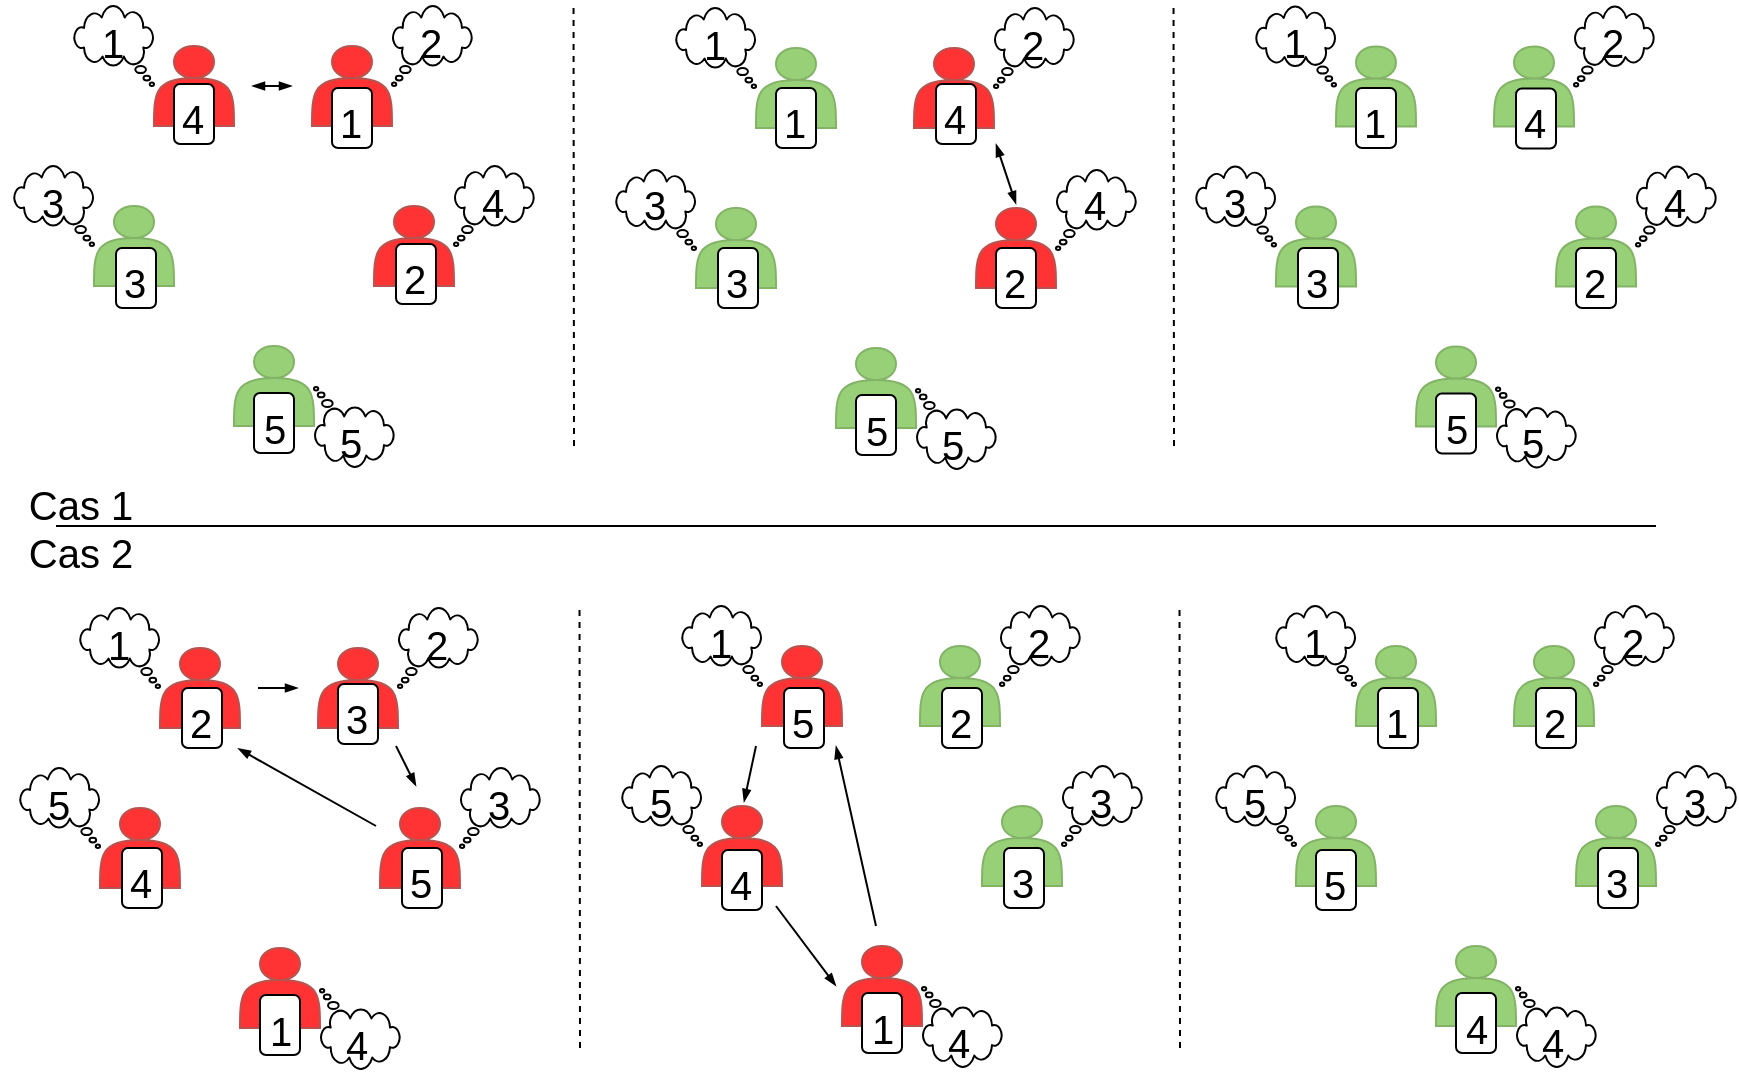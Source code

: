 <mxfile version="21.1.2" type="device">
  <diagram name="Page-1" id="ik5RRp6DC9YA5FKIOGa2">
    <mxGraphModel dx="989" dy="547" grid="1" gridSize="10" guides="1" tooltips="1" connect="1" arrows="1" fold="1" page="1" pageScale="1" pageWidth="827" pageHeight="1169" math="0" shadow="0">
      <root>
        <mxCell id="0" />
        <mxCell id="1" parent="0" />
        <mxCell id="0IdBzElZXlzrHOkdGmgd-1" value="" style="shape=actor;whiteSpace=wrap;html=1;fillColor=#FF3333;strokeColor=#b85450;" vertex="1" parent="1">
          <mxGeometry x="89" y="120" width="40" height="40" as="geometry" />
        </mxCell>
        <mxCell id="0IdBzElZXlzrHOkdGmgd-9" value="" style="whiteSpace=wrap;html=1;shape=mxgraph.basic.cloud_callout;flipH=1;" vertex="1" parent="1">
          <mxGeometry x="49" y="100" width="40" height="40" as="geometry" />
        </mxCell>
        <mxCell id="0IdBzElZXlzrHOkdGmgd-11" value="&lt;font style=&quot;font-size: 20px;&quot;&gt;1&lt;/font&gt;" style="text;html=1;align=center;verticalAlign=middle;resizable=0;points=[];autosize=1;strokeColor=none;fillColor=none;" vertex="1" parent="1">
          <mxGeometry x="53" y="98" width="30" height="40" as="geometry" />
        </mxCell>
        <mxCell id="0IdBzElZXlzrHOkdGmgd-12" value="" style="rounded=1;whiteSpace=wrap;html=1;" vertex="1" parent="1">
          <mxGeometry x="99" y="139" width="20" height="30" as="geometry" />
        </mxCell>
        <mxCell id="0IdBzElZXlzrHOkdGmgd-13" value="&lt;font style=&quot;font-size: 20px;&quot;&gt;4&lt;/font&gt;" style="text;html=1;align=center;verticalAlign=middle;resizable=0;points=[];autosize=1;strokeColor=none;fillColor=none;" vertex="1" parent="1">
          <mxGeometry x="93" y="136" width="30" height="40" as="geometry" />
        </mxCell>
        <mxCell id="0IdBzElZXlzrHOkdGmgd-14" value="" style="shape=actor;whiteSpace=wrap;html=1;fillColor=#97D077;strokeColor=#82b366;" vertex="1" parent="1">
          <mxGeometry x="59" y="200" width="40" height="40" as="geometry" />
        </mxCell>
        <mxCell id="0IdBzElZXlzrHOkdGmgd-15" value="" style="whiteSpace=wrap;html=1;shape=mxgraph.basic.cloud_callout;flipH=1;" vertex="1" parent="1">
          <mxGeometry x="19" y="180" width="40" height="40" as="geometry" />
        </mxCell>
        <mxCell id="0IdBzElZXlzrHOkdGmgd-16" value="&lt;font style=&quot;font-size: 20px;&quot;&gt;3&lt;/font&gt;" style="text;html=1;align=center;verticalAlign=middle;resizable=0;points=[];autosize=1;strokeColor=none;fillColor=none;" vertex="1" parent="1">
          <mxGeometry x="23" y="178" width="30" height="40" as="geometry" />
        </mxCell>
        <mxCell id="0IdBzElZXlzrHOkdGmgd-17" value="" style="rounded=1;whiteSpace=wrap;html=1;" vertex="1" parent="1">
          <mxGeometry x="70" y="221" width="20" height="30" as="geometry" />
        </mxCell>
        <mxCell id="0IdBzElZXlzrHOkdGmgd-18" value="&lt;font style=&quot;font-size: 20px;&quot;&gt;3&lt;/font&gt;" style="text;html=1;align=center;verticalAlign=middle;resizable=0;points=[];autosize=1;strokeColor=none;fillColor=none;" vertex="1" parent="1">
          <mxGeometry x="64" y="218" width="30" height="40" as="geometry" />
        </mxCell>
        <mxCell id="0IdBzElZXlzrHOkdGmgd-19" value="" style="shape=actor;whiteSpace=wrap;html=1;flipH=0;fillColor=#FF3333;strokeColor=#b85450;" vertex="1" parent="1">
          <mxGeometry x="168" y="120" width="40" height="40" as="geometry" />
        </mxCell>
        <mxCell id="0IdBzElZXlzrHOkdGmgd-20" value="" style="whiteSpace=wrap;html=1;shape=mxgraph.basic.cloud_callout;flipH=0;" vertex="1" parent="1">
          <mxGeometry x="208" y="100" width="40" height="40" as="geometry" />
        </mxCell>
        <mxCell id="0IdBzElZXlzrHOkdGmgd-21" value="&lt;font style=&quot;font-size: 20px;&quot;&gt;2&lt;/font&gt;" style="text;html=1;align=center;verticalAlign=middle;resizable=0;points=[];autosize=1;strokeColor=none;fillColor=none;flipH=0;" vertex="1" parent="1">
          <mxGeometry x="212" y="98" width="30" height="40" as="geometry" />
        </mxCell>
        <mxCell id="0IdBzElZXlzrHOkdGmgd-22" value="" style="rounded=1;whiteSpace=wrap;html=1;flipH=0;" vertex="1" parent="1">
          <mxGeometry x="178" y="141" width="20" height="30" as="geometry" />
        </mxCell>
        <mxCell id="0IdBzElZXlzrHOkdGmgd-23" value="&lt;font style=&quot;font-size: 20px;&quot;&gt;1&lt;/font&gt;" style="text;html=1;align=center;verticalAlign=middle;resizable=0;points=[];autosize=1;strokeColor=none;fillColor=none;flipH=0;" vertex="1" parent="1">
          <mxGeometry x="172" y="138" width="30" height="40" as="geometry" />
        </mxCell>
        <mxCell id="0IdBzElZXlzrHOkdGmgd-24" value="" style="shape=actor;whiteSpace=wrap;html=1;flipH=0;fillColor=#FF3333;strokeColor=#b85450;" vertex="1" parent="1">
          <mxGeometry x="199" y="200" width="40" height="40" as="geometry" />
        </mxCell>
        <mxCell id="0IdBzElZXlzrHOkdGmgd-25" value="" style="whiteSpace=wrap;html=1;shape=mxgraph.basic.cloud_callout;flipH=0;" vertex="1" parent="1">
          <mxGeometry x="239" y="180" width="40" height="40" as="geometry" />
        </mxCell>
        <mxCell id="0IdBzElZXlzrHOkdGmgd-26" value="&lt;font style=&quot;font-size: 20px;&quot;&gt;4&lt;/font&gt;" style="text;html=1;align=center;verticalAlign=middle;resizable=0;points=[];autosize=1;strokeColor=none;fillColor=none;flipH=0;" vertex="1" parent="1">
          <mxGeometry x="243" y="178" width="30" height="40" as="geometry" />
        </mxCell>
        <mxCell id="0IdBzElZXlzrHOkdGmgd-27" value="" style="rounded=1;whiteSpace=wrap;html=1;flipH=0;" vertex="1" parent="1">
          <mxGeometry x="210" y="219" width="20" height="30" as="geometry" />
        </mxCell>
        <mxCell id="0IdBzElZXlzrHOkdGmgd-28" value="&lt;font style=&quot;font-size: 20px;&quot;&gt;2&lt;/font&gt;" style="text;html=1;align=center;verticalAlign=middle;resizable=0;points=[];autosize=1;strokeColor=none;fillColor=none;flipH=0;" vertex="1" parent="1">
          <mxGeometry x="204" y="216" width="30" height="40" as="geometry" />
        </mxCell>
        <mxCell id="0IdBzElZXlzrHOkdGmgd-51" value="" style="endArrow=blockThin;startArrow=blockThin;html=1;rounded=0;endFill=1;strokeWidth=1;startFill=1;jumpSize=6;startSize=4;endSize=4;" edge="1" parent="1">
          <mxGeometry width="50" height="50" relative="1" as="geometry">
            <mxPoint x="138" y="140" as="sourcePoint" />
            <mxPoint x="158" y="140" as="targetPoint" />
          </mxGeometry>
        </mxCell>
        <mxCell id="0IdBzElZXlzrHOkdGmgd-228" value="" style="shape=actor;whiteSpace=wrap;html=1;flipH=0;fillColor=#97D077;strokeColor=#82b366;" vertex="1" parent="1">
          <mxGeometry x="129" y="270" width="40" height="40" as="geometry" />
        </mxCell>
        <mxCell id="0IdBzElZXlzrHOkdGmgd-229" value="" style="whiteSpace=wrap;html=1;shape=mxgraph.basic.cloud_callout;flipH=0;flipV=1;" vertex="1" parent="1">
          <mxGeometry x="169" y="290.5" width="40" height="40" as="geometry" />
        </mxCell>
        <mxCell id="0IdBzElZXlzrHOkdGmgd-230" value="&lt;font style=&quot;font-size: 20px;&quot;&gt;5&lt;/font&gt;" style="text;html=1;align=center;verticalAlign=middle;resizable=0;points=[];autosize=1;strokeColor=none;fillColor=none;flipH=0;" vertex="1" parent="1">
          <mxGeometry x="172" y="297.5" width="30" height="40" as="geometry" />
        </mxCell>
        <mxCell id="0IdBzElZXlzrHOkdGmgd-231" value="" style="rounded=1;whiteSpace=wrap;html=1;flipH=0;" vertex="1" parent="1">
          <mxGeometry x="139" y="293.5" width="20" height="30" as="geometry" />
        </mxCell>
        <mxCell id="0IdBzElZXlzrHOkdGmgd-232" value="&lt;font style=&quot;font-size: 20px;&quot;&gt;5&lt;/font&gt;" style="text;html=1;align=center;verticalAlign=middle;resizable=0;points=[];autosize=1;strokeColor=none;fillColor=none;" vertex="1" parent="1">
          <mxGeometry x="134" y="290.5" width="30" height="40" as="geometry" />
        </mxCell>
        <mxCell id="0IdBzElZXlzrHOkdGmgd-234" value="" style="shape=actor;whiteSpace=wrap;html=1;fillColor=#97D077;strokeColor=#82b366;" vertex="1" parent="1">
          <mxGeometry x="390" y="121" width="40" height="40" as="geometry" />
        </mxCell>
        <mxCell id="0IdBzElZXlzrHOkdGmgd-235" value="" style="whiteSpace=wrap;html=1;shape=mxgraph.basic.cloud_callout;flipH=1;" vertex="1" parent="1">
          <mxGeometry x="350" y="101" width="40" height="40" as="geometry" />
        </mxCell>
        <mxCell id="0IdBzElZXlzrHOkdGmgd-236" value="&lt;font style=&quot;font-size: 20px;&quot;&gt;1&lt;/font&gt;" style="text;html=1;align=center;verticalAlign=middle;resizable=0;points=[];autosize=1;strokeColor=none;fillColor=none;" vertex="1" parent="1">
          <mxGeometry x="354" y="99" width="30" height="40" as="geometry" />
        </mxCell>
        <mxCell id="0IdBzElZXlzrHOkdGmgd-237" value="" style="rounded=1;whiteSpace=wrap;html=1;" vertex="1" parent="1">
          <mxGeometry x="400" y="141" width="20" height="30" as="geometry" />
        </mxCell>
        <mxCell id="0IdBzElZXlzrHOkdGmgd-238" value="&lt;font style=&quot;font-size: 20px;&quot;&gt;1&lt;/font&gt;" style="text;html=1;align=center;verticalAlign=middle;resizable=0;points=[];autosize=1;strokeColor=none;fillColor=none;" vertex="1" parent="1">
          <mxGeometry x="394" y="138" width="30" height="40" as="geometry" />
        </mxCell>
        <mxCell id="0IdBzElZXlzrHOkdGmgd-239" value="" style="shape=actor;whiteSpace=wrap;html=1;fillColor=#97D077;strokeColor=#82b366;" vertex="1" parent="1">
          <mxGeometry x="360" y="201" width="40" height="40" as="geometry" />
        </mxCell>
        <mxCell id="0IdBzElZXlzrHOkdGmgd-240" value="" style="whiteSpace=wrap;html=1;shape=mxgraph.basic.cloud_callout;flipH=1;" vertex="1" parent="1">
          <mxGeometry x="320" y="182" width="40" height="40" as="geometry" />
        </mxCell>
        <mxCell id="0IdBzElZXlzrHOkdGmgd-241" value="&lt;font style=&quot;font-size: 20px;&quot;&gt;3&lt;/font&gt;" style="text;html=1;align=center;verticalAlign=middle;resizable=0;points=[];autosize=1;strokeColor=none;fillColor=none;" vertex="1" parent="1">
          <mxGeometry x="324" y="179" width="30" height="40" as="geometry" />
        </mxCell>
        <mxCell id="0IdBzElZXlzrHOkdGmgd-242" value="" style="rounded=1;whiteSpace=wrap;html=1;" vertex="1" parent="1">
          <mxGeometry x="371" y="221" width="20" height="30" as="geometry" />
        </mxCell>
        <mxCell id="0IdBzElZXlzrHOkdGmgd-243" value="&lt;font style=&quot;font-size: 20px;&quot;&gt;3&lt;/font&gt;" style="text;html=1;align=center;verticalAlign=middle;resizable=0;points=[];autosize=1;strokeColor=none;fillColor=none;" vertex="1" parent="1">
          <mxGeometry x="365" y="218" width="30" height="40" as="geometry" />
        </mxCell>
        <mxCell id="0IdBzElZXlzrHOkdGmgd-244" value="" style="shape=actor;whiteSpace=wrap;html=1;flipH=0;fillColor=#FF3333;strokeColor=#b85450;" vertex="1" parent="1">
          <mxGeometry x="469" y="121" width="40" height="40" as="geometry" />
        </mxCell>
        <mxCell id="0IdBzElZXlzrHOkdGmgd-245" value="" style="whiteSpace=wrap;html=1;shape=mxgraph.basic.cloud_callout;flipH=0;" vertex="1" parent="1">
          <mxGeometry x="509" y="101" width="40" height="40" as="geometry" />
        </mxCell>
        <mxCell id="0IdBzElZXlzrHOkdGmgd-246" value="&lt;font style=&quot;font-size: 20px;&quot;&gt;2&lt;/font&gt;" style="text;html=1;align=center;verticalAlign=middle;resizable=0;points=[];autosize=1;strokeColor=none;fillColor=none;flipH=0;" vertex="1" parent="1">
          <mxGeometry x="513" y="99" width="30" height="40" as="geometry" />
        </mxCell>
        <mxCell id="0IdBzElZXlzrHOkdGmgd-247" value="" style="rounded=1;whiteSpace=wrap;html=1;flipH=0;" vertex="1" parent="1">
          <mxGeometry x="480" y="139" width="20" height="30" as="geometry" />
        </mxCell>
        <mxCell id="0IdBzElZXlzrHOkdGmgd-248" value="&lt;font style=&quot;font-size: 20px;&quot;&gt;4&lt;/font&gt;" style="text;html=1;align=center;verticalAlign=middle;resizable=0;points=[];autosize=1;strokeColor=none;fillColor=none;flipH=0;" vertex="1" parent="1">
          <mxGeometry x="474" y="136" width="30" height="40" as="geometry" />
        </mxCell>
        <mxCell id="0IdBzElZXlzrHOkdGmgd-249" value="" style="shape=actor;whiteSpace=wrap;html=1;flipH=0;fillColor=#FF3333;strokeColor=#b85450;" vertex="1" parent="1">
          <mxGeometry x="500" y="201" width="40" height="40" as="geometry" />
        </mxCell>
        <mxCell id="0IdBzElZXlzrHOkdGmgd-250" value="" style="whiteSpace=wrap;html=1;shape=mxgraph.basic.cloud_callout;flipH=0;" vertex="1" parent="1">
          <mxGeometry x="540" y="182" width="40" height="40" as="geometry" />
        </mxCell>
        <mxCell id="0IdBzElZXlzrHOkdGmgd-251" value="&lt;font style=&quot;font-size: 20px;&quot;&gt;4&lt;/font&gt;" style="text;html=1;align=center;verticalAlign=middle;resizable=0;points=[];autosize=1;strokeColor=none;fillColor=none;flipH=0;" vertex="1" parent="1">
          <mxGeometry x="544" y="179" width="30" height="40" as="geometry" />
        </mxCell>
        <mxCell id="0IdBzElZXlzrHOkdGmgd-252" value="" style="rounded=1;whiteSpace=wrap;html=1;flipH=0;" vertex="1" parent="1">
          <mxGeometry x="510" y="221" width="20" height="30" as="geometry" />
        </mxCell>
        <mxCell id="0IdBzElZXlzrHOkdGmgd-253" value="&lt;font style=&quot;font-size: 20px;&quot;&gt;2&lt;/font&gt;" style="text;html=1;align=center;verticalAlign=middle;resizable=0;points=[];autosize=1;strokeColor=none;fillColor=none;flipH=0;" vertex="1" parent="1">
          <mxGeometry x="504" y="218" width="30" height="40" as="geometry" />
        </mxCell>
        <mxCell id="0IdBzElZXlzrHOkdGmgd-254" value="" style="endArrow=blockThin;startArrow=blockThin;html=1;rounded=0;endFill=1;strokeWidth=1;startFill=1;jumpSize=6;startSize=4;endSize=4;" edge="1" parent="1">
          <mxGeometry width="50" height="50" relative="1" as="geometry">
            <mxPoint x="520" y="199" as="sourcePoint" />
            <mxPoint x="510" y="169" as="targetPoint" />
          </mxGeometry>
        </mxCell>
        <mxCell id="0IdBzElZXlzrHOkdGmgd-255" value="" style="shape=actor;whiteSpace=wrap;html=1;flipH=0;fillColor=#97D077;strokeColor=#82b366;" vertex="1" parent="1">
          <mxGeometry x="430" y="271" width="40" height="40" as="geometry" />
        </mxCell>
        <mxCell id="0IdBzElZXlzrHOkdGmgd-256" value="" style="whiteSpace=wrap;html=1;shape=mxgraph.basic.cloud_callout;flipH=0;flipV=1;" vertex="1" parent="1">
          <mxGeometry x="470" y="291.5" width="40" height="40" as="geometry" />
        </mxCell>
        <mxCell id="0IdBzElZXlzrHOkdGmgd-257" value="&lt;font style=&quot;font-size: 20px;&quot;&gt;5&lt;/font&gt;" style="text;html=1;align=center;verticalAlign=middle;resizable=0;points=[];autosize=1;strokeColor=none;fillColor=none;flipH=0;" vertex="1" parent="1">
          <mxGeometry x="473" y="298.5" width="30" height="40" as="geometry" />
        </mxCell>
        <mxCell id="0IdBzElZXlzrHOkdGmgd-258" value="" style="rounded=1;whiteSpace=wrap;html=1;flipH=0;" vertex="1" parent="1">
          <mxGeometry x="440" y="294.5" width="20" height="30" as="geometry" />
        </mxCell>
        <mxCell id="0IdBzElZXlzrHOkdGmgd-259" value="&lt;font style=&quot;font-size: 20px;&quot;&gt;5&lt;/font&gt;" style="text;html=1;align=center;verticalAlign=middle;resizable=0;points=[];autosize=1;strokeColor=none;fillColor=none;" vertex="1" parent="1">
          <mxGeometry x="435" y="291.5" width="30" height="40" as="geometry" />
        </mxCell>
        <mxCell id="0IdBzElZXlzrHOkdGmgd-261" value="" style="endArrow=none;dashed=1;html=1;rounded=0;" edge="1" parent="1">
          <mxGeometry width="50" height="50" relative="1" as="geometry">
            <mxPoint x="299" y="320" as="sourcePoint" />
            <mxPoint x="298.76" y="98" as="targetPoint" />
          </mxGeometry>
        </mxCell>
        <mxCell id="0IdBzElZXlzrHOkdGmgd-263" value="" style="endArrow=none;dashed=1;html=1;rounded=0;" edge="1" parent="1">
          <mxGeometry width="50" height="50" relative="1" as="geometry">
            <mxPoint x="599" y="320" as="sourcePoint" />
            <mxPoint x="598.76" y="98" as="targetPoint" />
          </mxGeometry>
        </mxCell>
        <mxCell id="0IdBzElZXlzrHOkdGmgd-264" value="" style="shape=actor;whiteSpace=wrap;html=1;fillColor=#97D077;strokeColor=#82b366;" vertex="1" parent="1">
          <mxGeometry x="680" y="120.25" width="40" height="40" as="geometry" />
        </mxCell>
        <mxCell id="0IdBzElZXlzrHOkdGmgd-265" value="" style="whiteSpace=wrap;html=1;shape=mxgraph.basic.cloud_callout;flipH=1;" vertex="1" parent="1">
          <mxGeometry x="640" y="100.25" width="40" height="40" as="geometry" />
        </mxCell>
        <mxCell id="0IdBzElZXlzrHOkdGmgd-266" value="&lt;font style=&quot;font-size: 20px;&quot;&gt;1&lt;/font&gt;" style="text;html=1;align=center;verticalAlign=middle;resizable=0;points=[];autosize=1;strokeColor=none;fillColor=none;" vertex="1" parent="1">
          <mxGeometry x="644" y="98.25" width="30" height="40" as="geometry" />
        </mxCell>
        <mxCell id="0IdBzElZXlzrHOkdGmgd-267" value="" style="rounded=1;whiteSpace=wrap;html=1;" vertex="1" parent="1">
          <mxGeometry x="690" y="141" width="20" height="30" as="geometry" />
        </mxCell>
        <mxCell id="0IdBzElZXlzrHOkdGmgd-268" value="&lt;font style=&quot;font-size: 20px;&quot;&gt;1&lt;/font&gt;" style="text;html=1;align=center;verticalAlign=middle;resizable=0;points=[];autosize=1;strokeColor=none;fillColor=none;" vertex="1" parent="1">
          <mxGeometry x="684" y="138" width="30" height="40" as="geometry" />
        </mxCell>
        <mxCell id="0IdBzElZXlzrHOkdGmgd-269" value="" style="shape=actor;whiteSpace=wrap;html=1;fillColor=#97D077;strokeColor=#82b366;" vertex="1" parent="1">
          <mxGeometry x="650" y="200.25" width="40" height="40" as="geometry" />
        </mxCell>
        <mxCell id="0IdBzElZXlzrHOkdGmgd-270" value="" style="whiteSpace=wrap;html=1;shape=mxgraph.basic.cloud_callout;flipH=1;" vertex="1" parent="1">
          <mxGeometry x="610" y="180.25" width="40" height="40" as="geometry" />
        </mxCell>
        <mxCell id="0IdBzElZXlzrHOkdGmgd-271" value="&lt;font style=&quot;font-size: 20px;&quot;&gt;3&lt;/font&gt;" style="text;html=1;align=center;verticalAlign=middle;resizable=0;points=[];autosize=1;strokeColor=none;fillColor=none;" vertex="1" parent="1">
          <mxGeometry x="614" y="178.25" width="30" height="40" as="geometry" />
        </mxCell>
        <mxCell id="0IdBzElZXlzrHOkdGmgd-272" value="" style="rounded=1;whiteSpace=wrap;html=1;" vertex="1" parent="1">
          <mxGeometry x="661" y="221" width="20" height="30" as="geometry" />
        </mxCell>
        <mxCell id="0IdBzElZXlzrHOkdGmgd-273" value="&lt;font style=&quot;font-size: 20px;&quot;&gt;3&lt;/font&gt;" style="text;html=1;align=center;verticalAlign=middle;resizable=0;points=[];autosize=1;strokeColor=none;fillColor=none;" vertex="1" parent="1">
          <mxGeometry x="655" y="218" width="30" height="40" as="geometry" />
        </mxCell>
        <mxCell id="0IdBzElZXlzrHOkdGmgd-274" value="" style="shape=actor;whiteSpace=wrap;html=1;flipH=0;fillColor=#97D077;strokeColor=#82b366;" vertex="1" parent="1">
          <mxGeometry x="759" y="120.25" width="40" height="40" as="geometry" />
        </mxCell>
        <mxCell id="0IdBzElZXlzrHOkdGmgd-275" value="" style="whiteSpace=wrap;html=1;shape=mxgraph.basic.cloud_callout;flipH=0;" vertex="1" parent="1">
          <mxGeometry x="799" y="100.25" width="40" height="40" as="geometry" />
        </mxCell>
        <mxCell id="0IdBzElZXlzrHOkdGmgd-276" value="&lt;font style=&quot;font-size: 20px;&quot;&gt;2&lt;/font&gt;" style="text;html=1;align=center;verticalAlign=middle;resizable=0;points=[];autosize=1;strokeColor=none;fillColor=none;flipH=0;" vertex="1" parent="1">
          <mxGeometry x="803" y="98.25" width="30" height="40" as="geometry" />
        </mxCell>
        <mxCell id="0IdBzElZXlzrHOkdGmgd-277" value="" style="rounded=1;whiteSpace=wrap;html=1;flipH=0;" vertex="1" parent="1">
          <mxGeometry x="770" y="141.25" width="20" height="30" as="geometry" />
        </mxCell>
        <mxCell id="0IdBzElZXlzrHOkdGmgd-278" value="&lt;font style=&quot;font-size: 20px;&quot;&gt;4&lt;/font&gt;" style="text;html=1;align=center;verticalAlign=middle;resizable=0;points=[];autosize=1;strokeColor=none;fillColor=none;flipH=0;" vertex="1" parent="1">
          <mxGeometry x="764" y="138.25" width="30" height="40" as="geometry" />
        </mxCell>
        <mxCell id="0IdBzElZXlzrHOkdGmgd-279" value="" style="shape=actor;whiteSpace=wrap;html=1;flipH=0;fillColor=#97D077;strokeColor=#82b366;" vertex="1" parent="1">
          <mxGeometry x="790" y="200.25" width="40" height="40" as="geometry" />
        </mxCell>
        <mxCell id="0IdBzElZXlzrHOkdGmgd-280" value="" style="whiteSpace=wrap;html=1;shape=mxgraph.basic.cloud_callout;flipH=0;" vertex="1" parent="1">
          <mxGeometry x="830" y="180.25" width="40" height="40" as="geometry" />
        </mxCell>
        <mxCell id="0IdBzElZXlzrHOkdGmgd-281" value="&lt;font style=&quot;font-size: 20px;&quot;&gt;4&lt;/font&gt;" style="text;html=1;align=center;verticalAlign=middle;resizable=0;points=[];autosize=1;strokeColor=none;fillColor=none;flipH=0;" vertex="1" parent="1">
          <mxGeometry x="834" y="178.25" width="30" height="40" as="geometry" />
        </mxCell>
        <mxCell id="0IdBzElZXlzrHOkdGmgd-282" value="" style="rounded=1;whiteSpace=wrap;html=1;flipH=0;" vertex="1" parent="1">
          <mxGeometry x="800" y="221" width="20" height="30" as="geometry" />
        </mxCell>
        <mxCell id="0IdBzElZXlzrHOkdGmgd-283" value="&lt;font style=&quot;font-size: 20px;&quot;&gt;2&lt;/font&gt;" style="text;html=1;align=center;verticalAlign=middle;resizable=0;points=[];autosize=1;strokeColor=none;fillColor=none;flipH=0;" vertex="1" parent="1">
          <mxGeometry x="794" y="218" width="30" height="40" as="geometry" />
        </mxCell>
        <mxCell id="0IdBzElZXlzrHOkdGmgd-285" value="" style="shape=actor;whiteSpace=wrap;html=1;flipH=0;fillColor=#97D077;strokeColor=#82b366;" vertex="1" parent="1">
          <mxGeometry x="720" y="270.25" width="40" height="40" as="geometry" />
        </mxCell>
        <mxCell id="0IdBzElZXlzrHOkdGmgd-286" value="" style="whiteSpace=wrap;html=1;shape=mxgraph.basic.cloud_callout;flipH=0;flipV=1;" vertex="1" parent="1">
          <mxGeometry x="760" y="290.75" width="40" height="40" as="geometry" />
        </mxCell>
        <mxCell id="0IdBzElZXlzrHOkdGmgd-287" value="&lt;font style=&quot;font-size: 20px;&quot;&gt;5&lt;/font&gt;" style="text;html=1;align=center;verticalAlign=middle;resizable=0;points=[];autosize=1;strokeColor=none;fillColor=none;flipH=0;" vertex="1" parent="1">
          <mxGeometry x="763" y="297.75" width="30" height="40" as="geometry" />
        </mxCell>
        <mxCell id="0IdBzElZXlzrHOkdGmgd-288" value="" style="rounded=1;whiteSpace=wrap;html=1;flipH=0;" vertex="1" parent="1">
          <mxGeometry x="730" y="293.75" width="20" height="30" as="geometry" />
        </mxCell>
        <mxCell id="0IdBzElZXlzrHOkdGmgd-289" value="&lt;font style=&quot;font-size: 20px;&quot;&gt;5&lt;/font&gt;" style="text;html=1;align=center;verticalAlign=middle;resizable=0;points=[];autosize=1;strokeColor=none;fillColor=none;" vertex="1" parent="1">
          <mxGeometry x="725" y="290.75" width="30" height="40" as="geometry" />
        </mxCell>
        <mxCell id="0IdBzElZXlzrHOkdGmgd-290" value="" style="shape=actor;whiteSpace=wrap;html=1;fillColor=#FF3333;strokeColor=#b85450;" vertex="1" parent="1">
          <mxGeometry x="92" y="421" width="40" height="40" as="geometry" />
        </mxCell>
        <mxCell id="0IdBzElZXlzrHOkdGmgd-291" value="" style="whiteSpace=wrap;html=1;shape=mxgraph.basic.cloud_callout;flipH=1;" vertex="1" parent="1">
          <mxGeometry x="52" y="401" width="40" height="40" as="geometry" />
        </mxCell>
        <mxCell id="0IdBzElZXlzrHOkdGmgd-292" value="&lt;font style=&quot;font-size: 20px;&quot;&gt;1&lt;/font&gt;" style="text;html=1;align=center;verticalAlign=middle;resizable=0;points=[];autosize=1;strokeColor=none;fillColor=none;" vertex="1" parent="1">
          <mxGeometry x="56" y="399" width="30" height="40" as="geometry" />
        </mxCell>
        <mxCell id="0IdBzElZXlzrHOkdGmgd-293" value="" style="rounded=1;whiteSpace=wrap;html=1;" vertex="1" parent="1">
          <mxGeometry x="103" y="441" width="20" height="30" as="geometry" />
        </mxCell>
        <mxCell id="0IdBzElZXlzrHOkdGmgd-294" value="&lt;font style=&quot;font-size: 20px;&quot;&gt;2&lt;/font&gt;" style="text;html=1;align=center;verticalAlign=middle;resizable=0;points=[];autosize=1;strokeColor=none;fillColor=none;" vertex="1" parent="1">
          <mxGeometry x="97" y="438" width="30" height="40" as="geometry" />
        </mxCell>
        <mxCell id="0IdBzElZXlzrHOkdGmgd-295" value="" style="shape=actor;whiteSpace=wrap;html=1;fillColor=#FF3333;strokeColor=#b85450;" vertex="1" parent="1">
          <mxGeometry x="62" y="501" width="40" height="40" as="geometry" />
        </mxCell>
        <mxCell id="0IdBzElZXlzrHOkdGmgd-296" value="" style="whiteSpace=wrap;html=1;shape=mxgraph.basic.cloud_callout;flipH=1;" vertex="1" parent="1">
          <mxGeometry x="22" y="481" width="40" height="40" as="geometry" />
        </mxCell>
        <mxCell id="0IdBzElZXlzrHOkdGmgd-297" value="&lt;font style=&quot;font-size: 20px;&quot;&gt;5&lt;/font&gt;" style="text;html=1;align=center;verticalAlign=middle;resizable=0;points=[];autosize=1;strokeColor=none;fillColor=none;" vertex="1" parent="1">
          <mxGeometry x="26" y="479" width="30" height="40" as="geometry" />
        </mxCell>
        <mxCell id="0IdBzElZXlzrHOkdGmgd-298" value="" style="rounded=1;whiteSpace=wrap;html=1;" vertex="1" parent="1">
          <mxGeometry x="73" y="521" width="20" height="30" as="geometry" />
        </mxCell>
        <mxCell id="0IdBzElZXlzrHOkdGmgd-299" value="&lt;font style=&quot;font-size: 20px;&quot;&gt;4&lt;/font&gt;" style="text;html=1;align=center;verticalAlign=middle;resizable=0;points=[];autosize=1;strokeColor=none;fillColor=none;" vertex="1" parent="1">
          <mxGeometry x="67" y="518" width="30" height="40" as="geometry" />
        </mxCell>
        <mxCell id="0IdBzElZXlzrHOkdGmgd-300" value="" style="shape=actor;whiteSpace=wrap;html=1;flipH=0;fillColor=#FF3333;strokeColor=#b85450;" vertex="1" parent="1">
          <mxGeometry x="171" y="421" width="40" height="40" as="geometry" />
        </mxCell>
        <mxCell id="0IdBzElZXlzrHOkdGmgd-301" value="" style="whiteSpace=wrap;html=1;shape=mxgraph.basic.cloud_callout;flipH=0;" vertex="1" parent="1">
          <mxGeometry x="211" y="401" width="40" height="40" as="geometry" />
        </mxCell>
        <mxCell id="0IdBzElZXlzrHOkdGmgd-302" value="&lt;font style=&quot;font-size: 20px;&quot;&gt;2&lt;/font&gt;" style="text;html=1;align=center;verticalAlign=middle;resizable=0;points=[];autosize=1;strokeColor=none;fillColor=none;flipH=0;" vertex="1" parent="1">
          <mxGeometry x="215" y="399" width="30" height="40" as="geometry" />
        </mxCell>
        <mxCell id="0IdBzElZXlzrHOkdGmgd-303" value="" style="rounded=1;whiteSpace=wrap;html=1;flipH=0;" vertex="1" parent="1">
          <mxGeometry x="181" y="439" width="20" height="30" as="geometry" />
        </mxCell>
        <mxCell id="0IdBzElZXlzrHOkdGmgd-304" value="&lt;font style=&quot;font-size: 20px;&quot;&gt;3&lt;/font&gt;" style="text;html=1;align=center;verticalAlign=middle;resizable=0;points=[];autosize=1;strokeColor=none;fillColor=none;flipH=0;" vertex="1" parent="1">
          <mxGeometry x="175" y="436" width="30" height="40" as="geometry" />
        </mxCell>
        <mxCell id="0IdBzElZXlzrHOkdGmgd-305" value="" style="shape=actor;whiteSpace=wrap;html=1;flipH=0;fillColor=#FF3333;strokeColor=#b85450;" vertex="1" parent="1">
          <mxGeometry x="202" y="501" width="40" height="40" as="geometry" />
        </mxCell>
        <mxCell id="0IdBzElZXlzrHOkdGmgd-306" value="" style="whiteSpace=wrap;html=1;shape=mxgraph.basic.cloud_callout;flipH=0;" vertex="1" parent="1">
          <mxGeometry x="242" y="481" width="40" height="40" as="geometry" />
        </mxCell>
        <mxCell id="0IdBzElZXlzrHOkdGmgd-307" value="&lt;font style=&quot;font-size: 20px;&quot;&gt;3&lt;/font&gt;" style="text;html=1;align=center;verticalAlign=middle;resizable=0;points=[];autosize=1;strokeColor=none;fillColor=none;flipH=0;" vertex="1" parent="1">
          <mxGeometry x="246" y="479" width="30" height="40" as="geometry" />
        </mxCell>
        <mxCell id="0IdBzElZXlzrHOkdGmgd-308" value="" style="rounded=1;whiteSpace=wrap;html=1;flipH=0;" vertex="1" parent="1">
          <mxGeometry x="213" y="521" width="20" height="30" as="geometry" />
        </mxCell>
        <mxCell id="0IdBzElZXlzrHOkdGmgd-309" value="&lt;font style=&quot;font-size: 20px;&quot;&gt;5&lt;/font&gt;" style="text;html=1;align=center;verticalAlign=middle;resizable=0;points=[];autosize=1;strokeColor=none;fillColor=none;flipH=0;" vertex="1" parent="1">
          <mxGeometry x="207" y="518" width="30" height="40" as="geometry" />
        </mxCell>
        <mxCell id="0IdBzElZXlzrHOkdGmgd-310" value="" style="endArrow=blockThin;startArrow=none;html=1;rounded=0;endFill=1;strokeWidth=1;startFill=0;jumpSize=6;startSize=4;endSize=4;" edge="1" parent="1">
          <mxGeometry width="50" height="50" relative="1" as="geometry">
            <mxPoint x="141" y="441" as="sourcePoint" />
            <mxPoint x="161" y="441" as="targetPoint" />
          </mxGeometry>
        </mxCell>
        <mxCell id="0IdBzElZXlzrHOkdGmgd-311" value="" style="shape=actor;whiteSpace=wrap;html=1;flipH=0;fillColor=#FF3333;strokeColor=#b85450;" vertex="1" parent="1">
          <mxGeometry x="132" y="571" width="40" height="40" as="geometry" />
        </mxCell>
        <mxCell id="0IdBzElZXlzrHOkdGmgd-312" value="" style="whiteSpace=wrap;html=1;shape=mxgraph.basic.cloud_callout;flipH=0;flipV=1;" vertex="1" parent="1">
          <mxGeometry x="172" y="591.5" width="40" height="40" as="geometry" />
        </mxCell>
        <mxCell id="0IdBzElZXlzrHOkdGmgd-313" value="&lt;font style=&quot;font-size: 20px;&quot;&gt;4&lt;/font&gt;" style="text;html=1;align=center;verticalAlign=middle;resizable=0;points=[];autosize=1;strokeColor=none;fillColor=none;flipH=0;" vertex="1" parent="1">
          <mxGeometry x="175" y="598.5" width="30" height="40" as="geometry" />
        </mxCell>
        <mxCell id="0IdBzElZXlzrHOkdGmgd-314" value="" style="rounded=1;whiteSpace=wrap;html=1;flipH=0;" vertex="1" parent="1">
          <mxGeometry x="142" y="594.5" width="20" height="30" as="geometry" />
        </mxCell>
        <mxCell id="0IdBzElZXlzrHOkdGmgd-315" value="&lt;font style=&quot;font-size: 20px;&quot;&gt;1&lt;/font&gt;" style="text;html=1;align=center;verticalAlign=middle;resizable=0;points=[];autosize=1;strokeColor=none;fillColor=none;" vertex="1" parent="1">
          <mxGeometry x="137" y="591.5" width="30" height="40" as="geometry" />
        </mxCell>
        <mxCell id="0IdBzElZXlzrHOkdGmgd-316" value="" style="shape=actor;whiteSpace=wrap;html=1;fillColor=#FF3333;strokeColor=#b85450;" vertex="1" parent="1">
          <mxGeometry x="393" y="420" width="40" height="40" as="geometry" />
        </mxCell>
        <mxCell id="0IdBzElZXlzrHOkdGmgd-317" value="" style="whiteSpace=wrap;html=1;shape=mxgraph.basic.cloud_callout;flipH=1;" vertex="1" parent="1">
          <mxGeometry x="353" y="400" width="40" height="40" as="geometry" />
        </mxCell>
        <mxCell id="0IdBzElZXlzrHOkdGmgd-318" value="&lt;font style=&quot;font-size: 20px;&quot;&gt;1&lt;/font&gt;" style="text;html=1;align=center;verticalAlign=middle;resizable=0;points=[];autosize=1;strokeColor=none;fillColor=none;" vertex="1" parent="1">
          <mxGeometry x="357" y="398" width="30" height="40" as="geometry" />
        </mxCell>
        <mxCell id="0IdBzElZXlzrHOkdGmgd-319" value="" style="rounded=1;whiteSpace=wrap;html=1;" vertex="1" parent="1">
          <mxGeometry x="404" y="441" width="20" height="30" as="geometry" />
        </mxCell>
        <mxCell id="0IdBzElZXlzrHOkdGmgd-320" value="&lt;font style=&quot;font-size: 20px;&quot;&gt;5&lt;/font&gt;" style="text;html=1;align=center;verticalAlign=middle;resizable=0;points=[];autosize=1;strokeColor=none;fillColor=none;" vertex="1" parent="1">
          <mxGeometry x="398" y="438" width="30" height="40" as="geometry" />
        </mxCell>
        <mxCell id="0IdBzElZXlzrHOkdGmgd-321" value="" style="shape=actor;whiteSpace=wrap;html=1;fillColor=#FF3333;strokeColor=#b85450;" vertex="1" parent="1">
          <mxGeometry x="363" y="500" width="40" height="40" as="geometry" />
        </mxCell>
        <mxCell id="0IdBzElZXlzrHOkdGmgd-322" value="" style="whiteSpace=wrap;html=1;shape=mxgraph.basic.cloud_callout;flipH=1;" vertex="1" parent="1">
          <mxGeometry x="323" y="480" width="40" height="40" as="geometry" />
        </mxCell>
        <mxCell id="0IdBzElZXlzrHOkdGmgd-323" value="&lt;font style=&quot;font-size: 20px;&quot;&gt;5&lt;/font&gt;" style="text;html=1;align=center;verticalAlign=middle;resizable=0;points=[];autosize=1;strokeColor=none;fillColor=none;" vertex="1" parent="1">
          <mxGeometry x="327" y="478" width="30" height="40" as="geometry" />
        </mxCell>
        <mxCell id="0IdBzElZXlzrHOkdGmgd-324" value="" style="rounded=1;whiteSpace=wrap;html=1;" vertex="1" parent="1">
          <mxGeometry x="373" y="522" width="20" height="30" as="geometry" />
        </mxCell>
        <mxCell id="0IdBzElZXlzrHOkdGmgd-325" value="&lt;font style=&quot;font-size: 20px;&quot;&gt;4&lt;/font&gt;" style="text;html=1;align=center;verticalAlign=middle;resizable=0;points=[];autosize=1;strokeColor=none;fillColor=none;" vertex="1" parent="1">
          <mxGeometry x="367" y="519" width="30" height="40" as="geometry" />
        </mxCell>
        <mxCell id="0IdBzElZXlzrHOkdGmgd-326" value="" style="shape=actor;whiteSpace=wrap;html=1;flipH=0;fillColor=#97D077;strokeColor=#82b366;" vertex="1" parent="1">
          <mxGeometry x="472" y="420" width="40" height="40" as="geometry" />
        </mxCell>
        <mxCell id="0IdBzElZXlzrHOkdGmgd-327" value="" style="whiteSpace=wrap;html=1;shape=mxgraph.basic.cloud_callout;flipH=0;" vertex="1" parent="1">
          <mxGeometry x="512" y="400" width="40" height="40" as="geometry" />
        </mxCell>
        <mxCell id="0IdBzElZXlzrHOkdGmgd-328" value="&lt;font style=&quot;font-size: 20px;&quot;&gt;2&lt;/font&gt;" style="text;html=1;align=center;verticalAlign=middle;resizable=0;points=[];autosize=1;strokeColor=none;fillColor=none;flipH=0;" vertex="1" parent="1">
          <mxGeometry x="516" y="398" width="30" height="40" as="geometry" />
        </mxCell>
        <mxCell id="0IdBzElZXlzrHOkdGmgd-329" value="" style="rounded=1;whiteSpace=wrap;html=1;flipH=0;" vertex="1" parent="1">
          <mxGeometry x="483" y="441" width="20" height="30" as="geometry" />
        </mxCell>
        <mxCell id="0IdBzElZXlzrHOkdGmgd-330" value="&lt;font style=&quot;font-size: 20px;&quot;&gt;2&lt;/font&gt;" style="text;html=1;align=center;verticalAlign=middle;resizable=0;points=[];autosize=1;strokeColor=none;fillColor=none;flipH=0;" vertex="1" parent="1">
          <mxGeometry x="477" y="438" width="30" height="40" as="geometry" />
        </mxCell>
        <mxCell id="0IdBzElZXlzrHOkdGmgd-331" value="" style="shape=actor;whiteSpace=wrap;html=1;flipH=0;fillColor=#97D077;strokeColor=#82b366;" vertex="1" parent="1">
          <mxGeometry x="503" y="500" width="40" height="40" as="geometry" />
        </mxCell>
        <mxCell id="0IdBzElZXlzrHOkdGmgd-332" value="" style="whiteSpace=wrap;html=1;shape=mxgraph.basic.cloud_callout;flipH=0;" vertex="1" parent="1">
          <mxGeometry x="543" y="480" width="40" height="40" as="geometry" />
        </mxCell>
        <mxCell id="0IdBzElZXlzrHOkdGmgd-333" value="&lt;font style=&quot;font-size: 20px;&quot;&gt;3&lt;/font&gt;" style="text;html=1;align=center;verticalAlign=middle;resizable=0;points=[];autosize=1;strokeColor=none;fillColor=none;flipH=0;" vertex="1" parent="1">
          <mxGeometry x="547" y="478" width="30" height="40" as="geometry" />
        </mxCell>
        <mxCell id="0IdBzElZXlzrHOkdGmgd-334" value="" style="rounded=1;whiteSpace=wrap;html=1;flipH=0;" vertex="1" parent="1">
          <mxGeometry x="514" y="521" width="20" height="30" as="geometry" />
        </mxCell>
        <mxCell id="0IdBzElZXlzrHOkdGmgd-335" value="&lt;font style=&quot;font-size: 20px;&quot;&gt;3&lt;/font&gt;" style="text;html=1;align=center;verticalAlign=middle;resizable=0;points=[];autosize=1;strokeColor=none;fillColor=none;flipH=0;" vertex="1" parent="1">
          <mxGeometry x="508" y="518" width="30" height="40" as="geometry" />
        </mxCell>
        <mxCell id="0IdBzElZXlzrHOkdGmgd-337" value="" style="shape=actor;whiteSpace=wrap;html=1;flipH=0;fillColor=#FF3333;strokeColor=#b85450;" vertex="1" parent="1">
          <mxGeometry x="433" y="570" width="40" height="40" as="geometry" />
        </mxCell>
        <mxCell id="0IdBzElZXlzrHOkdGmgd-338" value="" style="whiteSpace=wrap;html=1;shape=mxgraph.basic.cloud_callout;flipH=0;flipV=1;" vertex="1" parent="1">
          <mxGeometry x="473" y="590.5" width="40" height="40" as="geometry" />
        </mxCell>
        <mxCell id="0IdBzElZXlzrHOkdGmgd-339" value="&lt;font style=&quot;font-size: 20px;&quot;&gt;4&lt;/font&gt;" style="text;html=1;align=center;verticalAlign=middle;resizable=0;points=[];autosize=1;strokeColor=none;fillColor=none;flipH=0;" vertex="1" parent="1">
          <mxGeometry x="476" y="597.5" width="30" height="40" as="geometry" />
        </mxCell>
        <mxCell id="0IdBzElZXlzrHOkdGmgd-340" value="" style="rounded=1;whiteSpace=wrap;html=1;flipH=0;" vertex="1" parent="1">
          <mxGeometry x="443" y="593.5" width="20" height="30" as="geometry" />
        </mxCell>
        <mxCell id="0IdBzElZXlzrHOkdGmgd-341" value="&lt;font style=&quot;font-size: 20px;&quot;&gt;1&lt;/font&gt;" style="text;html=1;align=center;verticalAlign=middle;resizable=0;points=[];autosize=1;strokeColor=none;fillColor=none;" vertex="1" parent="1">
          <mxGeometry x="438" y="590.5" width="30" height="40" as="geometry" />
        </mxCell>
        <mxCell id="0IdBzElZXlzrHOkdGmgd-342" value="" style="endArrow=none;dashed=1;html=1;rounded=0;" edge="1" parent="1">
          <mxGeometry width="50" height="50" relative="1" as="geometry">
            <mxPoint x="302" y="621" as="sourcePoint" />
            <mxPoint x="301.76" y="399" as="targetPoint" />
          </mxGeometry>
        </mxCell>
        <mxCell id="0IdBzElZXlzrHOkdGmgd-343" value="" style="endArrow=none;dashed=1;html=1;rounded=0;" edge="1" parent="1">
          <mxGeometry width="50" height="50" relative="1" as="geometry">
            <mxPoint x="602" y="621" as="sourcePoint" />
            <mxPoint x="601.76" y="399" as="targetPoint" />
          </mxGeometry>
        </mxCell>
        <mxCell id="0IdBzElZXlzrHOkdGmgd-370" value="" style="endArrow=blockThin;startArrow=none;html=1;rounded=0;endFill=1;strokeWidth=1;startFill=0;jumpSize=6;startSize=4;endSize=4;" edge="1" parent="1">
          <mxGeometry width="50" height="50" relative="1" as="geometry">
            <mxPoint x="200" y="510" as="sourcePoint" />
            <mxPoint x="131" y="471.25" as="targetPoint" />
          </mxGeometry>
        </mxCell>
        <mxCell id="0IdBzElZXlzrHOkdGmgd-371" value="" style="endArrow=blockThin;startArrow=none;html=1;rounded=0;endFill=1;strokeWidth=1;startFill=0;jumpSize=6;startSize=4;endSize=4;" edge="1" parent="1">
          <mxGeometry width="50" height="50" relative="1" as="geometry">
            <mxPoint x="210" y="470" as="sourcePoint" />
            <mxPoint x="220" y="490" as="targetPoint" />
          </mxGeometry>
        </mxCell>
        <mxCell id="0IdBzElZXlzrHOkdGmgd-374" value="" style="endArrow=blockThin;startArrow=none;html=1;rounded=0;endFill=1;strokeWidth=1;startFill=0;jumpSize=6;startSize=4;endSize=4;" edge="1" parent="1">
          <mxGeometry width="50" height="50" relative="1" as="geometry">
            <mxPoint x="450" y="560" as="sourcePoint" />
            <mxPoint x="430" y="470" as="targetPoint" />
          </mxGeometry>
        </mxCell>
        <mxCell id="0IdBzElZXlzrHOkdGmgd-375" value="" style="endArrow=blockThin;startArrow=none;html=1;rounded=0;endFill=1;strokeWidth=1;startFill=0;jumpSize=6;startSize=4;endSize=4;" edge="1" parent="1">
          <mxGeometry width="50" height="50" relative="1" as="geometry">
            <mxPoint x="390" y="470" as="sourcePoint" />
            <mxPoint x="384" y="498" as="targetPoint" />
          </mxGeometry>
        </mxCell>
        <mxCell id="0IdBzElZXlzrHOkdGmgd-376" value="" style="endArrow=blockThin;startArrow=none;html=1;rounded=0;endFill=1;strokeWidth=1;startFill=0;jumpSize=6;startSize=4;endSize=4;" edge="1" parent="1">
          <mxGeometry width="50" height="50" relative="1" as="geometry">
            <mxPoint x="400" y="550" as="sourcePoint" />
            <mxPoint x="430" y="590" as="targetPoint" />
          </mxGeometry>
        </mxCell>
        <mxCell id="0IdBzElZXlzrHOkdGmgd-379" value="" style="shape=actor;whiteSpace=wrap;html=1;fillColor=#97D077;strokeColor=#82b366;" vertex="1" parent="1">
          <mxGeometry x="690" y="420" width="40" height="40" as="geometry" />
        </mxCell>
        <mxCell id="0IdBzElZXlzrHOkdGmgd-380" value="" style="whiteSpace=wrap;html=1;shape=mxgraph.basic.cloud_callout;flipH=1;" vertex="1" parent="1">
          <mxGeometry x="650" y="400" width="40" height="40" as="geometry" />
        </mxCell>
        <mxCell id="0IdBzElZXlzrHOkdGmgd-381" value="&lt;font style=&quot;font-size: 20px;&quot;&gt;1&lt;/font&gt;" style="text;html=1;align=center;verticalAlign=middle;resizable=0;points=[];autosize=1;strokeColor=none;fillColor=none;" vertex="1" parent="1">
          <mxGeometry x="654" y="398" width="30" height="40" as="geometry" />
        </mxCell>
        <mxCell id="0IdBzElZXlzrHOkdGmgd-382" value="" style="rounded=1;whiteSpace=wrap;html=1;" vertex="1" parent="1">
          <mxGeometry x="701" y="441" width="20" height="30" as="geometry" />
        </mxCell>
        <mxCell id="0IdBzElZXlzrHOkdGmgd-383" value="&lt;font style=&quot;font-size: 20px;&quot;&gt;1&lt;/font&gt;" style="text;html=1;align=center;verticalAlign=middle;resizable=0;points=[];autosize=1;strokeColor=none;fillColor=none;" vertex="1" parent="1">
          <mxGeometry x="695" y="438" width="30" height="40" as="geometry" />
        </mxCell>
        <mxCell id="0IdBzElZXlzrHOkdGmgd-384" value="" style="shape=actor;whiteSpace=wrap;html=1;fillColor=#97D077;strokeColor=#82b366;" vertex="1" parent="1">
          <mxGeometry x="660" y="500" width="40" height="40" as="geometry" />
        </mxCell>
        <mxCell id="0IdBzElZXlzrHOkdGmgd-385" value="" style="whiteSpace=wrap;html=1;shape=mxgraph.basic.cloud_callout;flipH=1;" vertex="1" parent="1">
          <mxGeometry x="620" y="480" width="40" height="40" as="geometry" />
        </mxCell>
        <mxCell id="0IdBzElZXlzrHOkdGmgd-386" value="&lt;font style=&quot;font-size: 20px;&quot;&gt;5&lt;/font&gt;" style="text;html=1;align=center;verticalAlign=middle;resizable=0;points=[];autosize=1;strokeColor=none;fillColor=none;" vertex="1" parent="1">
          <mxGeometry x="624" y="478" width="30" height="40" as="geometry" />
        </mxCell>
        <mxCell id="0IdBzElZXlzrHOkdGmgd-387" value="" style="rounded=1;whiteSpace=wrap;html=1;" vertex="1" parent="1">
          <mxGeometry x="670" y="522" width="20" height="30" as="geometry" />
        </mxCell>
        <mxCell id="0IdBzElZXlzrHOkdGmgd-388" value="&lt;font style=&quot;font-size: 20px;&quot;&gt;5&lt;/font&gt;" style="text;html=1;align=center;verticalAlign=middle;resizable=0;points=[];autosize=1;strokeColor=none;fillColor=none;" vertex="1" parent="1">
          <mxGeometry x="664" y="519" width="30" height="40" as="geometry" />
        </mxCell>
        <mxCell id="0IdBzElZXlzrHOkdGmgd-389" value="" style="shape=actor;whiteSpace=wrap;html=1;flipH=0;fillColor=#97D077;strokeColor=#82b366;" vertex="1" parent="1">
          <mxGeometry x="769" y="420" width="40" height="40" as="geometry" />
        </mxCell>
        <mxCell id="0IdBzElZXlzrHOkdGmgd-390" value="" style="whiteSpace=wrap;html=1;shape=mxgraph.basic.cloud_callout;flipH=0;" vertex="1" parent="1">
          <mxGeometry x="809" y="400" width="40" height="40" as="geometry" />
        </mxCell>
        <mxCell id="0IdBzElZXlzrHOkdGmgd-391" value="&lt;font style=&quot;font-size: 20px;&quot;&gt;2&lt;/font&gt;" style="text;html=1;align=center;verticalAlign=middle;resizable=0;points=[];autosize=1;strokeColor=none;fillColor=none;flipH=0;" vertex="1" parent="1">
          <mxGeometry x="813" y="398" width="30" height="40" as="geometry" />
        </mxCell>
        <mxCell id="0IdBzElZXlzrHOkdGmgd-392" value="" style="rounded=1;whiteSpace=wrap;html=1;flipH=0;" vertex="1" parent="1">
          <mxGeometry x="780" y="441" width="20" height="30" as="geometry" />
        </mxCell>
        <mxCell id="0IdBzElZXlzrHOkdGmgd-393" value="&lt;font style=&quot;font-size: 20px;&quot;&gt;2&lt;/font&gt;" style="text;html=1;align=center;verticalAlign=middle;resizable=0;points=[];autosize=1;strokeColor=none;fillColor=none;flipH=0;" vertex="1" parent="1">
          <mxGeometry x="774" y="438" width="30" height="40" as="geometry" />
        </mxCell>
        <mxCell id="0IdBzElZXlzrHOkdGmgd-394" value="" style="shape=actor;whiteSpace=wrap;html=1;flipH=0;fillColor=#97D077;strokeColor=#82b366;" vertex="1" parent="1">
          <mxGeometry x="800" y="500" width="40" height="40" as="geometry" />
        </mxCell>
        <mxCell id="0IdBzElZXlzrHOkdGmgd-395" value="" style="whiteSpace=wrap;html=1;shape=mxgraph.basic.cloud_callout;flipH=0;" vertex="1" parent="1">
          <mxGeometry x="840" y="480" width="40" height="40" as="geometry" />
        </mxCell>
        <mxCell id="0IdBzElZXlzrHOkdGmgd-396" value="&lt;font style=&quot;font-size: 20px;&quot;&gt;3&lt;/font&gt;" style="text;html=1;align=center;verticalAlign=middle;resizable=0;points=[];autosize=1;strokeColor=none;fillColor=none;flipH=0;" vertex="1" parent="1">
          <mxGeometry x="844" y="478" width="30" height="40" as="geometry" />
        </mxCell>
        <mxCell id="0IdBzElZXlzrHOkdGmgd-397" value="" style="rounded=1;whiteSpace=wrap;html=1;flipH=0;" vertex="1" parent="1">
          <mxGeometry x="811" y="521" width="20" height="30" as="geometry" />
        </mxCell>
        <mxCell id="0IdBzElZXlzrHOkdGmgd-398" value="&lt;font style=&quot;font-size: 20px;&quot;&gt;3&lt;/font&gt;" style="text;html=1;align=center;verticalAlign=middle;resizable=0;points=[];autosize=1;strokeColor=none;fillColor=none;flipH=0;" vertex="1" parent="1">
          <mxGeometry x="805" y="518" width="30" height="40" as="geometry" />
        </mxCell>
        <mxCell id="0IdBzElZXlzrHOkdGmgd-399" value="" style="shape=actor;whiteSpace=wrap;html=1;flipH=0;fillColor=#97D077;strokeColor=#82b366;" vertex="1" parent="1">
          <mxGeometry x="730" y="570" width="40" height="40" as="geometry" />
        </mxCell>
        <mxCell id="0IdBzElZXlzrHOkdGmgd-400" value="" style="whiteSpace=wrap;html=1;shape=mxgraph.basic.cloud_callout;flipH=0;flipV=1;" vertex="1" parent="1">
          <mxGeometry x="770" y="590.5" width="40" height="40" as="geometry" />
        </mxCell>
        <mxCell id="0IdBzElZXlzrHOkdGmgd-401" value="&lt;font style=&quot;font-size: 20px;&quot;&gt;4&lt;/font&gt;" style="text;html=1;align=center;verticalAlign=middle;resizable=0;points=[];autosize=1;strokeColor=none;fillColor=none;flipH=0;" vertex="1" parent="1">
          <mxGeometry x="773" y="597.5" width="30" height="40" as="geometry" />
        </mxCell>
        <mxCell id="0IdBzElZXlzrHOkdGmgd-402" value="" style="rounded=1;whiteSpace=wrap;html=1;flipH=0;" vertex="1" parent="1">
          <mxGeometry x="740" y="593.5" width="20" height="30" as="geometry" />
        </mxCell>
        <mxCell id="0IdBzElZXlzrHOkdGmgd-403" value="&lt;font style=&quot;font-size: 20px;&quot;&gt;4&lt;/font&gt;" style="text;html=1;align=center;verticalAlign=middle;resizable=0;points=[];autosize=1;strokeColor=none;fillColor=none;" vertex="1" parent="1">
          <mxGeometry x="735" y="590.5" width="30" height="40" as="geometry" />
        </mxCell>
        <mxCell id="0IdBzElZXlzrHOkdGmgd-408" value="" style="endArrow=none;html=1;rounded=0;" edge="1" parent="1">
          <mxGeometry width="50" height="50" relative="1" as="geometry">
            <mxPoint x="40" y="360" as="sourcePoint" />
            <mxPoint x="840" y="360" as="targetPoint" />
          </mxGeometry>
        </mxCell>
        <mxCell id="0IdBzElZXlzrHOkdGmgd-409" value="&lt;div style=&quot;font-size: 20px;&quot;&gt;&lt;font style=&quot;font-size: 20px;&quot;&gt;Cas 1&lt;/font&gt;&lt;/div&gt;&lt;div style=&quot;font-size: 20px;&quot;&gt;&lt;font style=&quot;font-size: 20px;&quot;&gt;Cas 2&lt;font style=&quot;font-size: 20px;&quot;&gt;&lt;br&gt;&lt;/font&gt;&lt;/font&gt;&lt;/div&gt;" style="text;html=1;align=center;verticalAlign=middle;resizable=0;points=[];autosize=1;strokeColor=none;fillColor=none;" vertex="1" parent="1">
          <mxGeometry x="12" y="330.5" width="80" height="60" as="geometry" />
        </mxCell>
      </root>
    </mxGraphModel>
  </diagram>
</mxfile>
